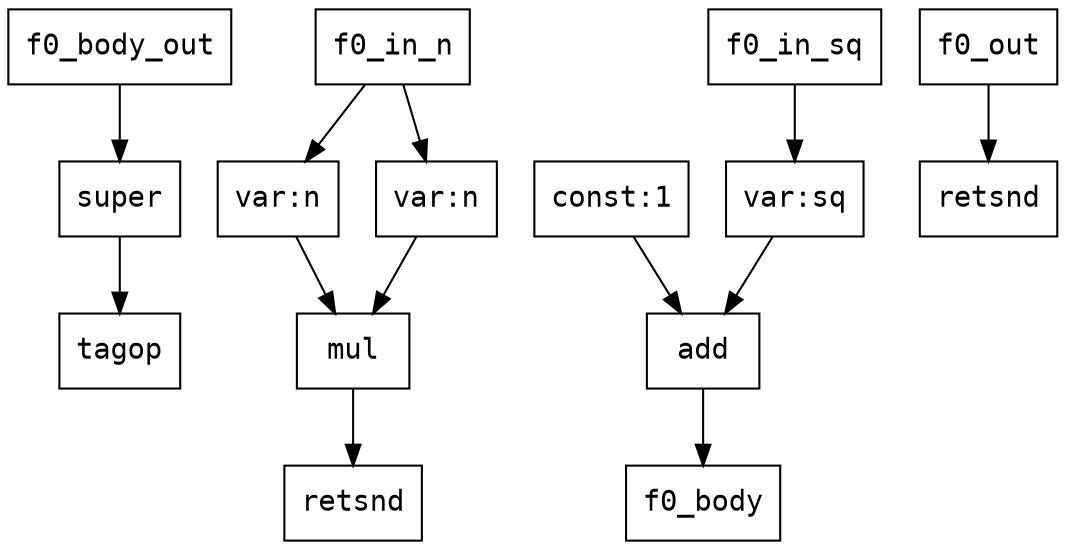 digraph Dataflow {
  node [shape=record, fontname="Courier"];
  f0 [label="super"];
  "f0_tagop" [label="tagop"];
  f0 -> "f0_tagop";
  "f0_body_let0_l_out" [label="var:n"];
  "f0_in_n" -> "f0_body_let0_l_out";
  "f0_body_let0_r_out" [label="var:n"];
  "f0_in_n" -> "f0_body_let0_r_out";
  "f0_body_let0_out" [label="mul"];
  "f0_body_let0_l_out" -> "f0_body_let0_out";
  "f0_body_let0_r_out" -> "f0_body_let0_out";
  "f0_body_let0_retsnd" [label="retsnd"];
  "f0_body_let0_out" -> "f0_body_let0_retsnd";
  "f0_body_in_l_out" [label="var:sq"];
  "f0_in_sq" -> "f0_body_in_l_out";
  "f0_body_in_r_out" [label="const:1"];
  "f0_body_in_out" [label="add"];
  "f0_body_in_l_out" -> "f0_body_in_out";
  "f0_body_in_r_out" -> "f0_body_in_out";
  "f0_body_in_out" -> "f0_body";
  "f0_body_out" -> f0;
  "f0_retsnd" [label="retsnd"];
  "f0_out" -> "f0_retsnd";
}
